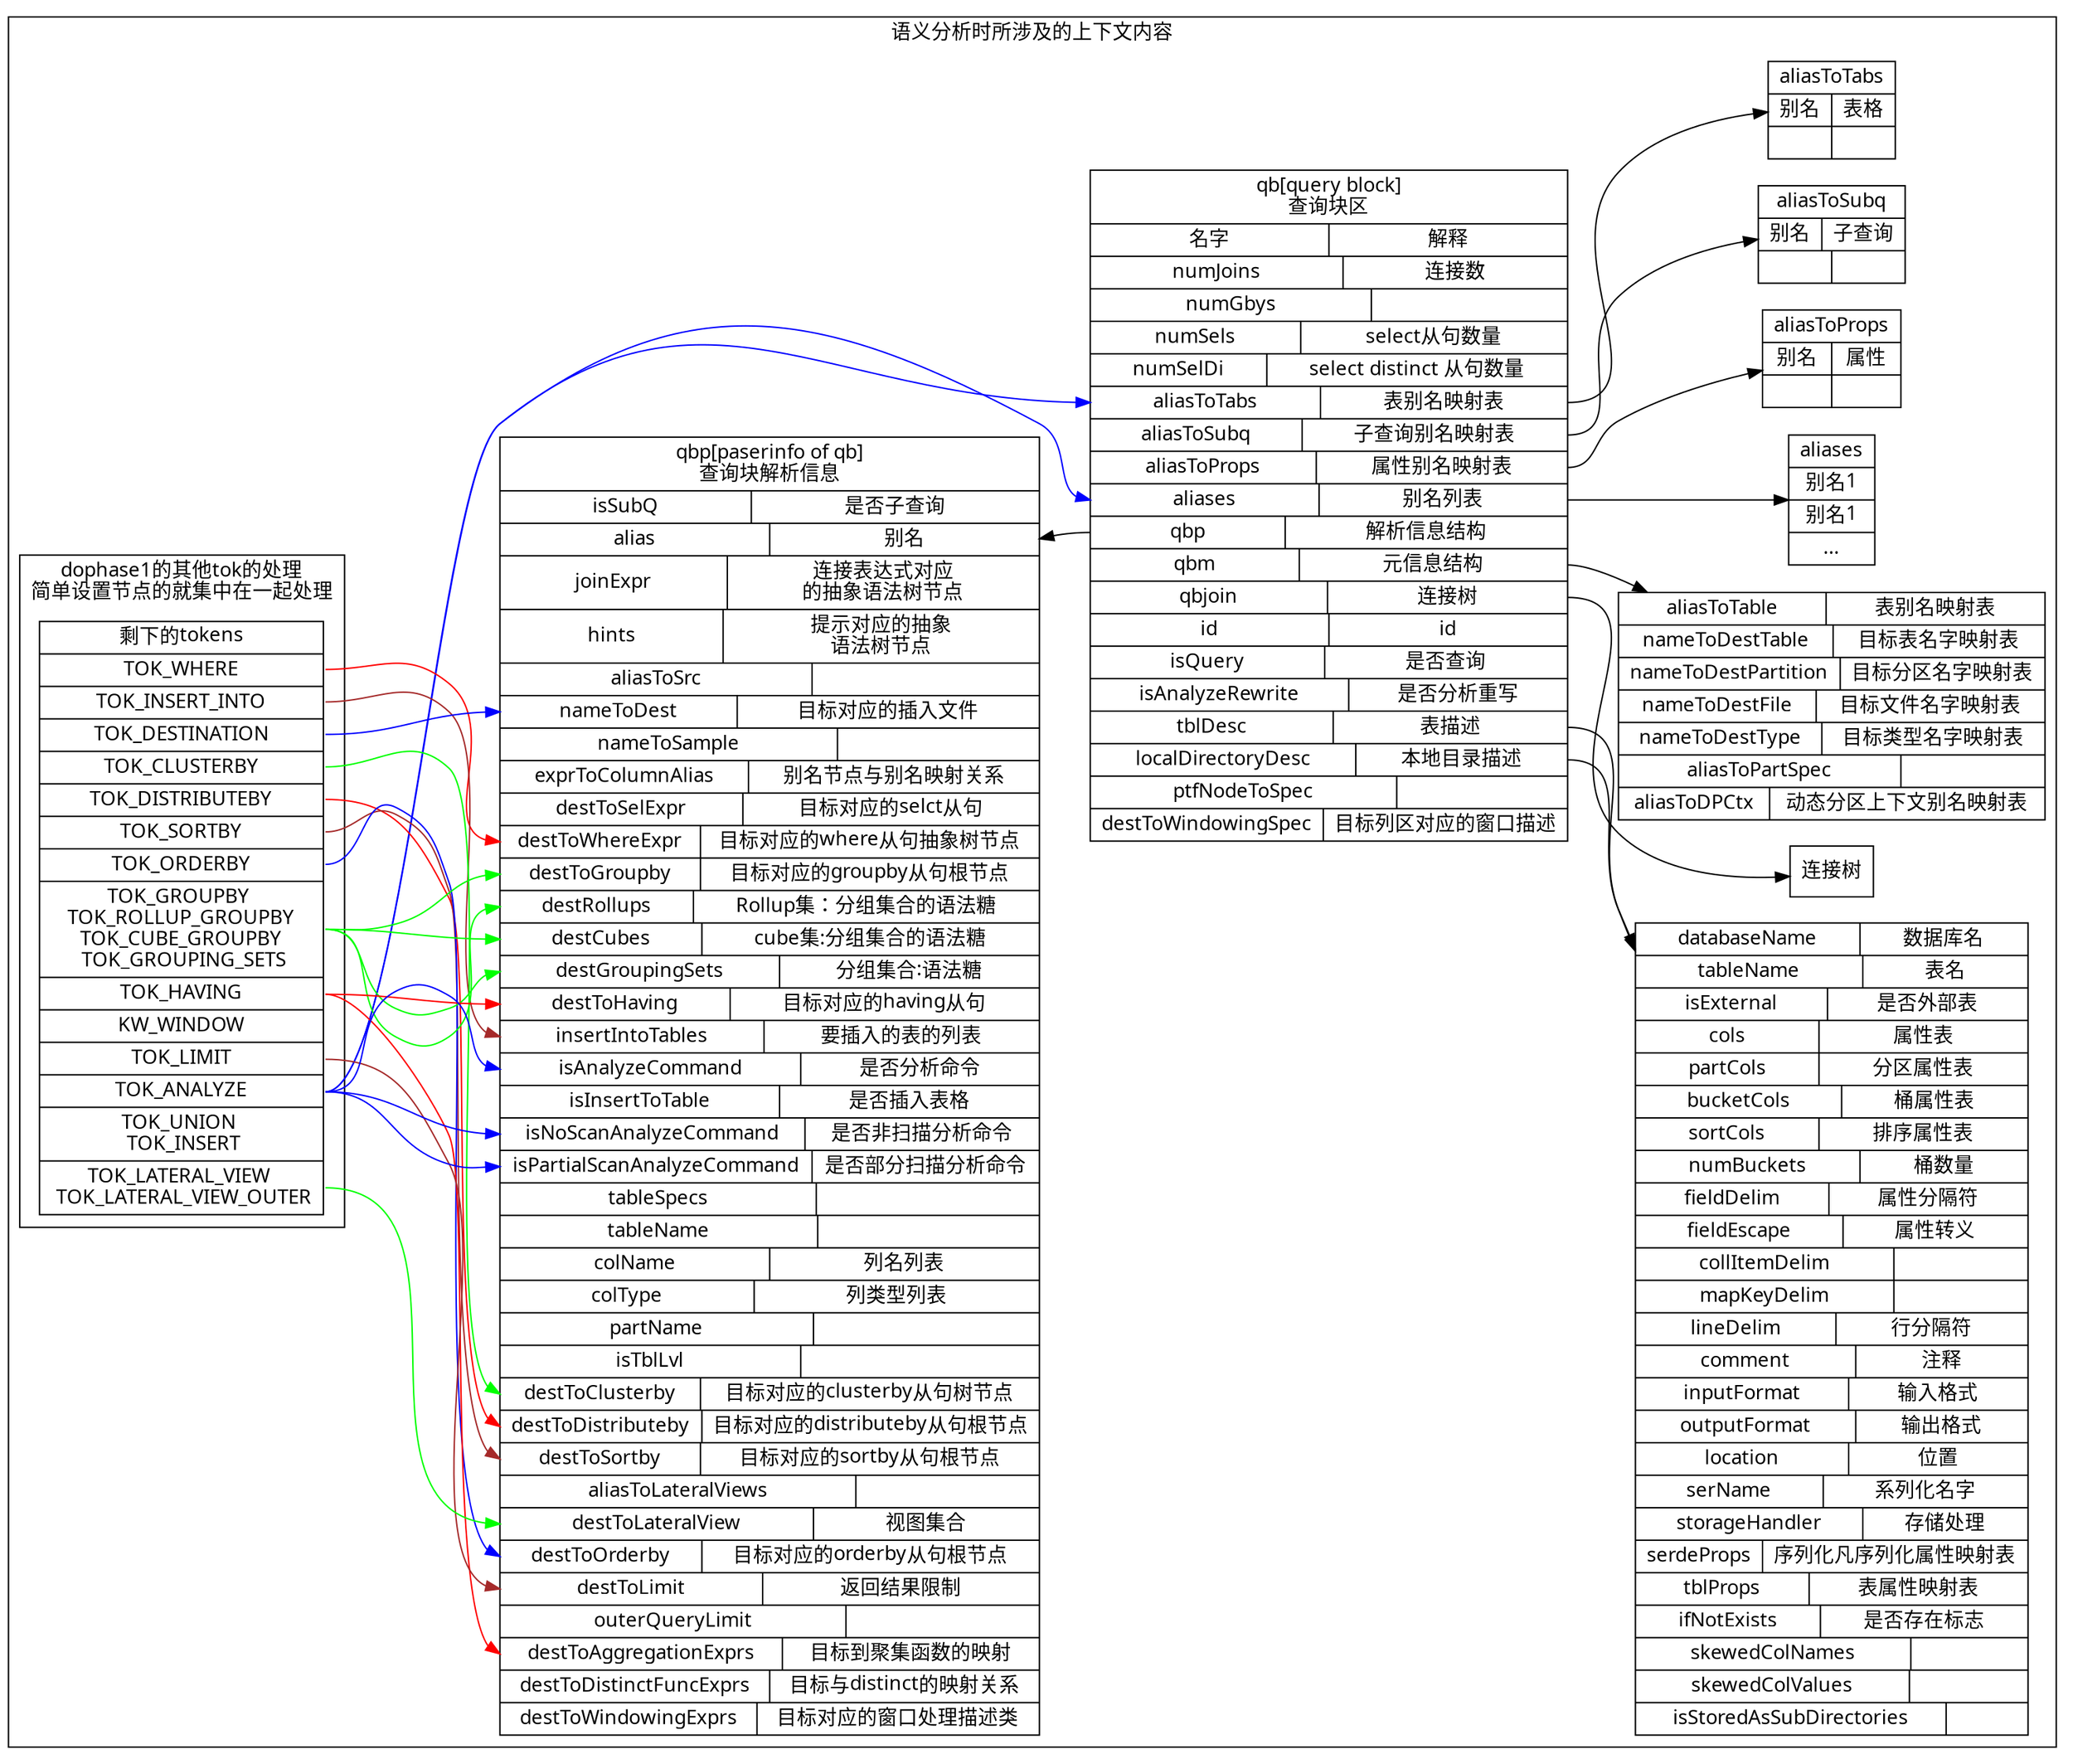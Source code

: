 digraph "dophase1.select"
{
node[fontname="FangSong"  shape= box];
edge[fontname="FangSong"];
graph[fontname="FangSong" rankdir = "LR"];




subgraph cluster_all{
label = " 语义分析时所涉及的上下文内容 ";

//subgraph cluster_a{
//label = " 上下文内容 ";

qb [ label = " qb[query block]\n查询块区| {  名字  | 解释}| {<numJoins> numJoins  |<numJoinsDesc> 连接数}| {<numGbys> numGbys  |<numGbysDesc>  }| {<numSels> numSels  |<numSelsDesc> select从句数量}| {<numSelDi> numSelDi  |<numSelDiDesc> select distinct 从句数量}| {<aliasToTabs> aliasToTabs |<aliasToTabsDesc>表别名映射表}| {<aliasToSubq> aliasToSubq  |<aliasToSubqDesc>子查询别名映射表}| {<aliasToProps> aliasToProps  |<aliasToPropsDesc>属性别名映射表}| {<aliases> aliases  |<aliasesDesc>别名列表}| {<qbp> qbp  |<qbpDesc>解析信息结构}| {<qbm> qbm  |<qbmDesc>元信息结构}| {<qbjoin> qbjoin  |<qbjoinDesc>连接树}| {<id> id  |<idDesc> id}| {<isQuery> isQuery  |<isQueryDesc>是否查询}| {<isAnalyzeRewrite> isAnalyzeRewrite  |<isAnalyzeRewriteDesc> 是否分析重写}| {<tblDesc> tblDesc  |<tblDescDesc>表描述}| {<localDirectoryDesc> localDirectoryDesc  |<localDirectoryDescDesc>本地目录描述 }|{<ptfNodeToSpec> ptfNodeToSpec |<ptfNodeToSpecDesc>}|{<destToWindowingSpec> destToWindowingSpec |<destToWindowingSpecDesc>目标列区对应的窗口描述}" shape = "record" ];

qbp [label = "qbp[paserinfo of qb]\n查询块解析信息|{<isSubQ> isSubQ |<isSubQDesc>是否子查询}| {<alias> alias |<aliasDesc>别名}| {<joinExpr> joinExpr  |<joinExprDesc>连接表达式对应\n的抽象语法树节点}| {<hints> hints |<hintsDesc>提示对应的抽象\n语法树节点}| {<aliasToSrc> aliasToSrc |<aliasToSrcDesc>}| {<nameToDest> nameToDest |<nameToDestDesc>目标对应的插入文件}| {<nameToSample> nameToSample |<nameToSampleDesc>}| {<exprToColumnAlias> exprToColumnAlias |<exprToColumnAliasDesc>别名节点与别名映射关系}| {<destToSelExpr> destToSelExpr |<destToSelExprDesc> 目标对应的selct从句}| {<destToWhereExpr> destToWhereExpr |<destToWhereExprDesc> 目标对应的where从句抽象树节点}| {<destToGroupby> destToGroupby |<destToGroupbyDesc>目标对应的groupby从句根节点}| {<destRollups> destRollups |<destRollupsDesc>Rollup集：分组集合的语法糖 }| {<destCubes> destCubes |<destCubesDesc>cube集:分组集合的语法糖}| {<destGroupingSets> destGroupingSets |<destGroupingSetsDesc>分组集合:语法糖}| {<destToHaving> destToHaving |<destToHavingDesc>目标对应的having从句}| {<insertIntoTables> insertIntoTables |<insertIntoTablesDesc>要插入的表的列表}| {<isAnalyzeCommand> isAnalyzeCommand |<isAnalyzeCommandDesc>是否分析命令 }| {<isInsertToTable> isInsertToTable |<isInsertToTableDesc>是否插入表格}| {<isNoScanAnalyzeCommand> isNoScanAnalyzeCommand |<isNoScanAnalyzeCommandDesc>是否非扫描分析命令}| {<isPartialScanAnalyzeCommand> isPartialScanAnalyzeCommand |<isPartialScanAnalyzeCommandDesc>是否部分扫描分析命令}| {<tableSpecs> tableSpecs |<tableSpecsDesc> }| {<tableName> tableName |<tableNameDesc>}| {<colName> colName |<colNameDesc>列名列表  }| {<colType> colType |<colTypeDesc>列类型列表}| {<partName> partName |<partNameDesc>  }| {<isTblLvl> isTblLvl |<isTblLvlDesc> }| {<destToClusterby> destToClusterby |<destToClusterbyDesc> 目标对应的clusterby从句树节点 }| {<destToDistributeby> destToDistributeby |<destToDistributebyDesc>目标对应的distributeby从句根节点}| {<destToSortby> destToSortby |<destToSortbyDesc>目标对应的sortby从句根节点}| {<aliasToLateralViews> aliasToLateralViews |<aliasToLateralViewsDesc>}| {<destToLateralView> destToLateralView |<destToLateralViewDesc>视图集合}| {<destToOrderby> destToOrderby |<destToOrderbyDesc>目标对应的orderby从句根节点}| {<destToLimit> destToLimit |<destToLimitDesc>返回结果限制}| {<outerQueryLimit> outerQueryLimit |<outerQueryLimitDesc>}| {<destToAggregationExprs> destToAggregationExprs |<destToAggregationExprsDesc> 目标到聚集函数的映射}| {<destToDistinctFuncExprs> destToDistinctFuncExprs |<destToDistinctFuncExprsDesc> 目标与distinct的映射关系}| {<destToWindowingExprs> destToWindowingExprs |<destToWindowingExprsDesc> 目标对应的窗口处理描述类}" shape=record];
qbm [label = "{<aliasToTable> aliasToTable |<aliasToTableDesc>表别名映射表}| {<nameToDestTable> nameToDestTable |<nameToDestTableDesc>目标表名字映射表}| {<nameToDestPartition> nameToDestPartition |<nameToDestPartitionDesc>目标分区名字映射表}| {<nameToDestFile> nameToDestFile |<nameToDestFileDesc>目标文件名字映射表}| {<nameToDestType> nameToDestType |<nameToDestTypeDesc>目标类型名字映射表}| {<aliasToPartSpec> aliasToPartSpec |<aliasToPartSpecDesc>}| {<aliasToDPCtx> aliasToDPCtx |<aliasToDPCtxDesc>动态分区上下文别名映射表}" shape=record];

tbldesc [label ="{<databaseName> databaseName |<databaseNameDesc>数据库名}|{<tableName> tableName |<tableNameDesc>表名}|{<isExternal> isExternal |<isExternalDesc>是否外部表}|{<cols> cols |<colsDesc>属性表}|{<partCols> partCols |<partColsDesc>分区属性表}|{<bucketCols> bucketCols |<bucketColsDesc>桶属性表}|{<sortCols> sortCols |<sortColsDesc>排序属性表}|{<numBuckets> numBuckets |<numBucketsDesc>桶数量}|{<fieldDelim> fieldDelim |<fieldDelimDesc>属性分隔符}|{<fieldEscape> fieldEscape |<fieldEscapeDesc>属性转义}|{<collItemDelim> collItemDelim |<collItemDelimDesc>}|{<mapKeyDelim> mapKeyDelim |<mapKeyDelimDesc>}|{<lineDelim> lineDelim |<lineDelimDesc>行分隔符}|{<comment> comment |<commentDesc>注释}|{<inputFormat> inputFormat |<inputFormatDesc>输入格式}|{<outputFormat> outputFormat |<outputFormatDesc>输出格式}|{<location> location |<locationDesc>位置}|{<serName> serName |<serNameDesc>系列化名字}|{<storageHandler> storageHandler |<storageHandlerDesc>存储处理}|{<serdeProps> serdeProps |<serdePropsDesc>序列化凡序列化属性映射表}|{<tblProps> tblProps |<tblPropsDesc>表属性映射表}|{<ifNotExists> ifNotExists |<ifNotExistsDesc>是否存在标志}|{<skewedColNames> skewedColNames |<skewedColNamesDesc>}|{<skewedColValues> skewedColValues |<skewedColValuesDesc>}|{<isStoredAsSubDirectories> isStoredAsSubDirectories |<isStoredAsSubDirectoriesDesc>}"  shape=record];


aliasToTabs[ label = " aliasToTabs |{别名|表格}|{|}" shape=record];
aliasToSubq[ label = " aliasToSubq |{别名|子查询}|{|}" shape=record];
aliasToProps[ label = " aliasToProps |{别名|属性}|{|}" shape=record];
aliases[ label = " aliases |别名1|别名1|..." shape=record];

qb:aliasToTabsDesc->aliasToTabs;
qb:aliasToSubqDesc->aliasToSubq;
qb:aliasToPropsDesc->aliasToProps;
qb:aliasesDesc->aliases;
qbp->qb:qbp[dir=back];
qb:qbmDesc->qbm;
qb:qbjoinDesc->"连接树";
qb:tblDescDesc->tbldesc;
qb:localDirectoryDescDesc->tbldesc;

//}

////////////


///////////////////////////////////

subgraph cluster_aa2{
	label="dophase1的其他tok的处理\n简单设置节点的就集中在一起处理";
	
	rest_tok [label="剩下的tokens|<TOK_WHERE>TOK_WHERE|<TOK_INSERT_INTO>TOK_INSERT_INTO|<TOK_DESTINATION>TOK_DESTINATION|<TOK_CLUSTERBY>TOK_CLUSTERBY|<TOK_DISTRIBUTEBY>TOK_DISTRIBUTEBY|<TOK_SORTBY>TOK_SORTBY|<TOK_ORDERBY>TOK_ORDERBY|<TOK_GROUPBY>TOK_GROUPBY \n TOK_ROLLUP_GROUPBY \n TOK_CUBE_GROUPBY \n TOK_GROUPING_SETS |<TOK_HAVING>TOK_HAVING|<KW_WINDOW>KW_WINDOW|<TOK_LIMIT>TOK_LIMIT|<TOK_ANALYZE>TOK_ANALYZE|<TOK_UNION>TOK_UNION \n TOK_INSERT |<TOK_LATERAL_VIEW>TOK_LATERAL_VIEW \n TOK_LATERAL_VIEW_OUTER" shape=record];

}

edge[minlen=3];

rest_tok:TOK_WHERE -> qbp:destToWhereExpr [color = red];
rest_tok:TOK_INSERT_INTO -> qbp:insertIntoTables [color = brown];
rest_tok:TOK_DESTINATION -> qbp:nameToDest [color = blue];
rest_tok:TOK_CLUSTERBY -> qbp:destToClusterby [color = green];
rest_tok:TOK_DISTRIBUTEBY -> qbp:destToDistributeby [color = red];
rest_tok:TOK_SORTBY -> qbp:destToSortby [color = brown];
rest_tok:TOK_ORDERBY -> qbp:destToOrderby [color = blue];

rest_tok:TOK_GROUPBY -> qbp:destToGroupby [color = green];
rest_tok:TOK_GROUPBY -> qbp:destRollups [color = green];
rest_tok:TOK_GROUPBY -> qbp:destCubes [color = green];
rest_tok:TOK_GROUPBY -> qbp:destGroupingSets [color = green];

rest_tok:TOK_HAVING -> qbp:destToHaving [color = red];
rest_tok:TOK_HAVING -> qbp:destToAggregationExprs [color = red];


rest_tok:TOK_LIMIT -> qbp:destToLimit [color = brown];

rest_tok:TOK_ANALYZE -> qb:aliasToTabs [color = blue];
rest_tok:TOK_ANALYZE -> qb:aliases [color = blue];
rest_tok:TOK_ANALYZE -> qbp:isAnalyzeCommand [color = blue];
rest_tok:TOK_ANALYZE -> qbp:isNoScanAnalyzeCommand [color = blue];
rest_tok:TOK_ANALYZE -> qbp:isPartialScanAnalyzeCommand [color = blue];

rest_tok:TOK_LATERAL_VIEW -> qbp:destToLateralView [color = green];



//from KW_WINDOW TOK_INSERT



}




}


